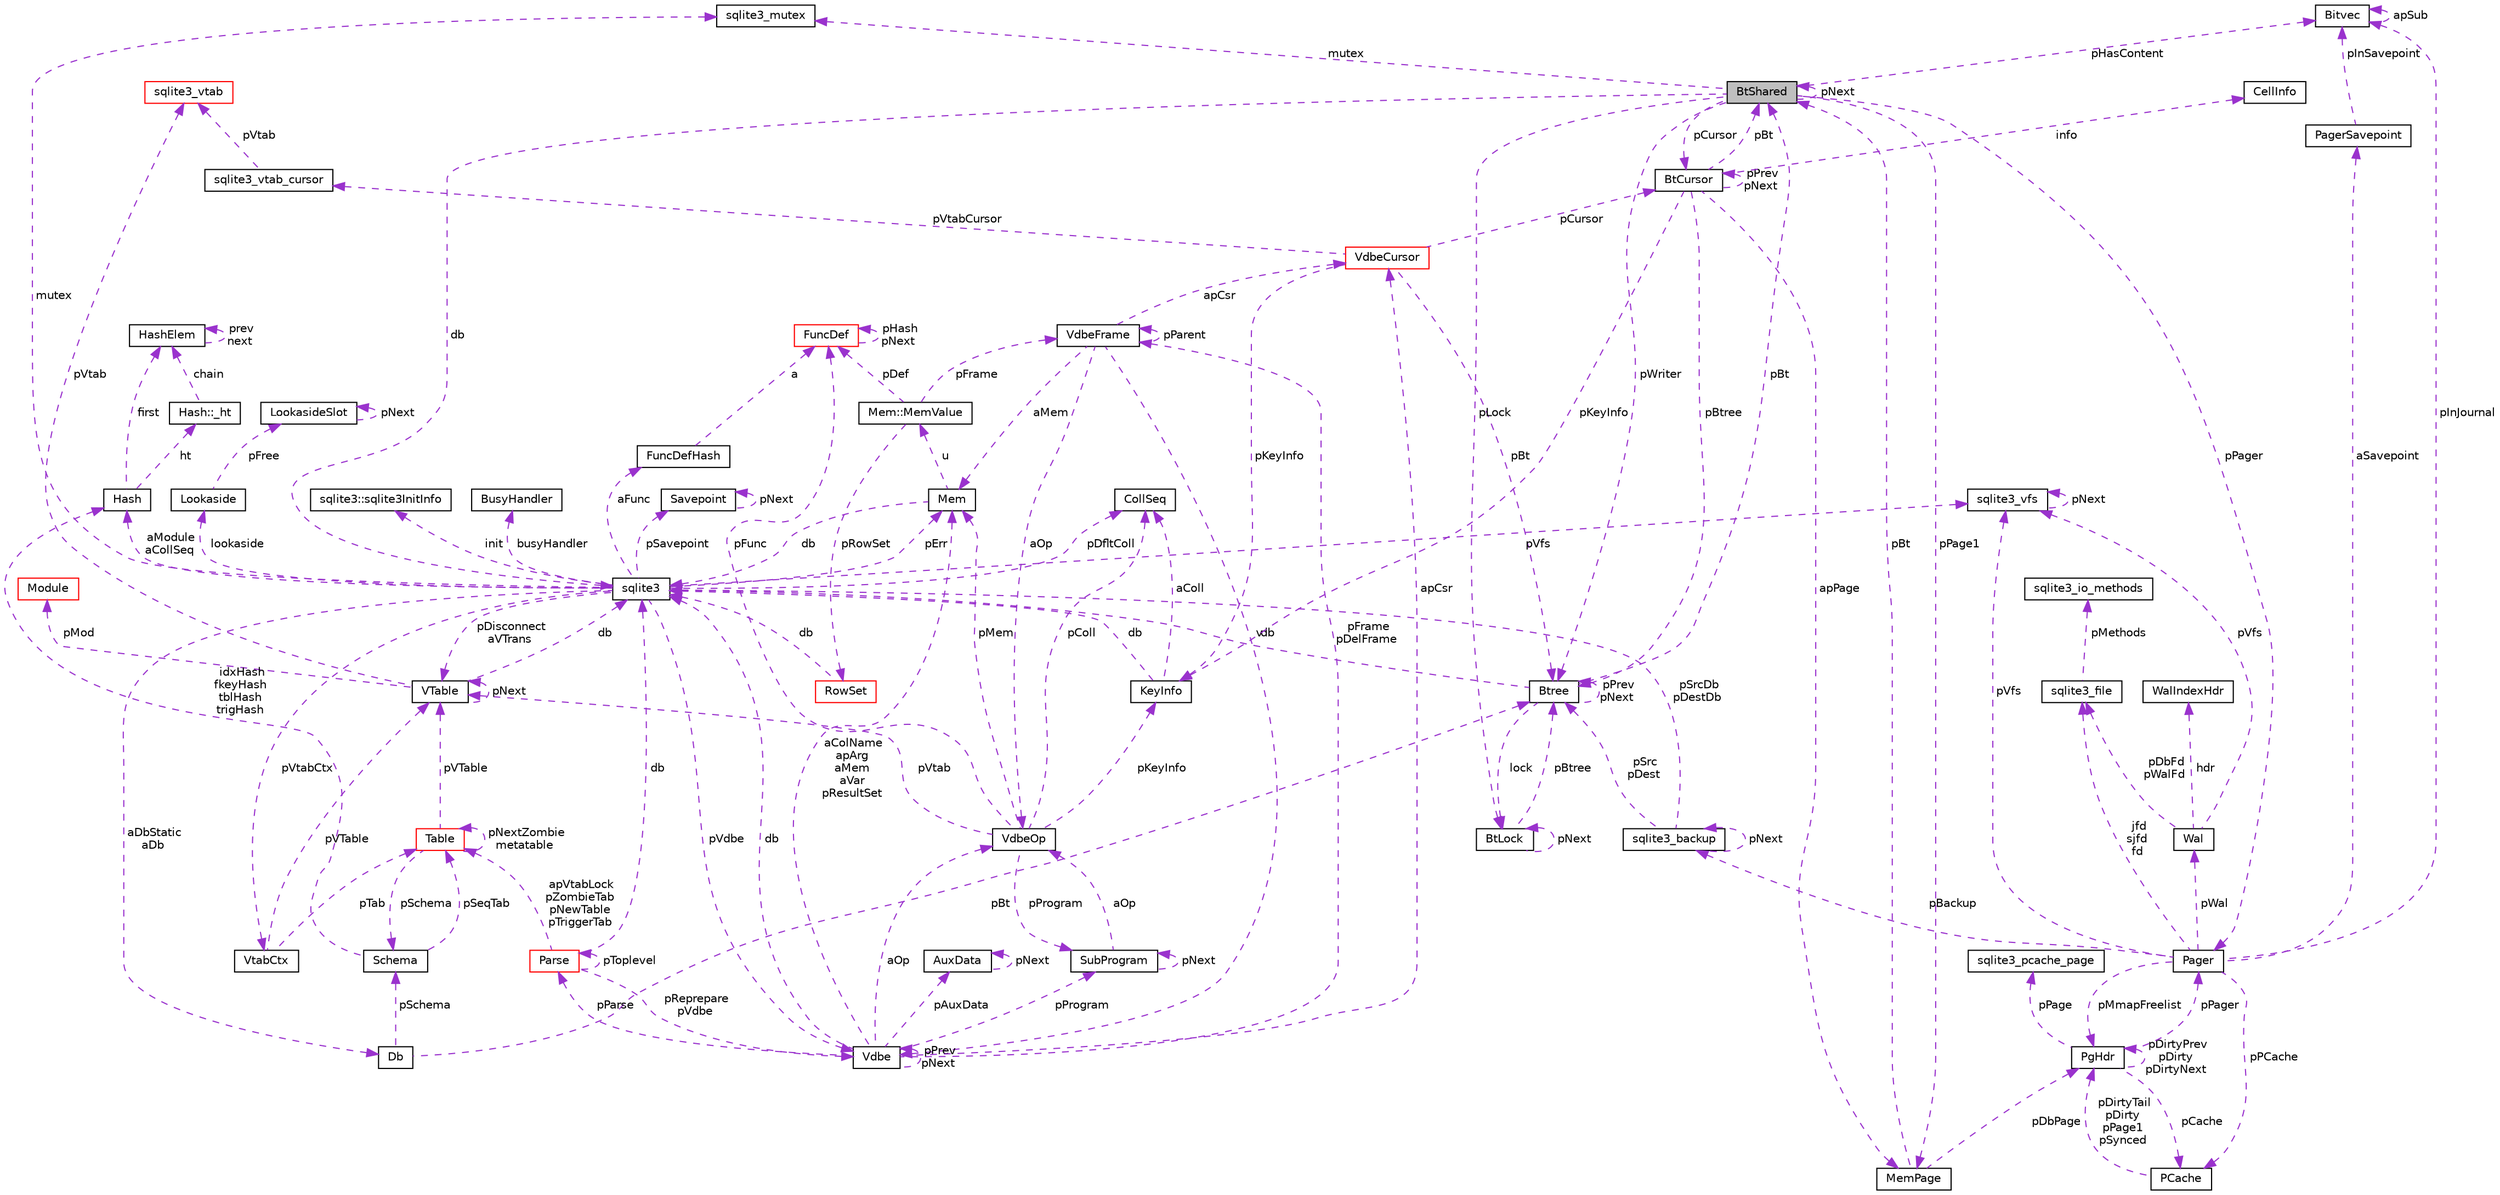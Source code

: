 digraph "BtShared"
{
  edge [fontname="Helvetica",fontsize="10",labelfontname="Helvetica",labelfontsize="10"];
  node [fontname="Helvetica",fontsize="10",shape=record];
  Node1 [label="BtShared",height=0.2,width=0.4,color="black", fillcolor="grey75", style="filled", fontcolor="black"];
  Node2 -> Node1 [dir="back",color="darkorchid3",fontsize="10",style="dashed",label=" pCursor" ,fontname="Helvetica"];
  Node2 [label="BtCursor",height=0.2,width=0.4,color="black", fillcolor="white", style="filled",URL="$struct_bt_cursor.html"];
  Node2 -> Node2 [dir="back",color="darkorchid3",fontsize="10",style="dashed",label=" pPrev\npNext" ,fontname="Helvetica"];
  Node3 -> Node2 [dir="back",color="darkorchid3",fontsize="10",style="dashed",label=" info" ,fontname="Helvetica"];
  Node3 [label="CellInfo",height=0.2,width=0.4,color="black", fillcolor="white", style="filled",URL="$struct_cell_info.html"];
  Node1 -> Node2 [dir="back",color="darkorchid3",fontsize="10",style="dashed",label=" pBt" ,fontname="Helvetica"];
  Node4 -> Node2 [dir="back",color="darkorchid3",fontsize="10",style="dashed",label=" apPage" ,fontname="Helvetica"];
  Node4 [label="MemPage",height=0.2,width=0.4,color="black", fillcolor="white", style="filled",URL="$struct_mem_page.html"];
  Node1 -> Node4 [dir="back",color="darkorchid3",fontsize="10",style="dashed",label=" pBt" ,fontname="Helvetica"];
  Node5 -> Node4 [dir="back",color="darkorchid3",fontsize="10",style="dashed",label=" pDbPage" ,fontname="Helvetica"];
  Node5 [label="PgHdr",height=0.2,width=0.4,color="black", fillcolor="white", style="filled",URL="$struct_pg_hdr.html"];
  Node6 -> Node5 [dir="back",color="darkorchid3",fontsize="10",style="dashed",label=" pPage" ,fontname="Helvetica"];
  Node6 [label="sqlite3_pcache_page",height=0.2,width=0.4,color="black", fillcolor="white", style="filled",URL="$structsqlite3__pcache__page.html"];
  Node7 -> Node5 [dir="back",color="darkorchid3",fontsize="10",style="dashed",label=" pCache" ,fontname="Helvetica"];
  Node7 [label="PCache",height=0.2,width=0.4,color="black", fillcolor="white", style="filled",URL="$struct_p_cache.html"];
  Node5 -> Node7 [dir="back",color="darkorchid3",fontsize="10",style="dashed",label=" pDirtyTail\npDirty\npPage1\npSynced" ,fontname="Helvetica"];
  Node5 -> Node5 [dir="back",color="darkorchid3",fontsize="10",style="dashed",label=" pDirtyPrev\npDirty\npDirtyNext" ,fontname="Helvetica"];
  Node8 -> Node5 [dir="back",color="darkorchid3",fontsize="10",style="dashed",label=" pPager" ,fontname="Helvetica"];
  Node8 [label="Pager",height=0.2,width=0.4,color="black", fillcolor="white", style="filled",URL="$struct_pager.html"];
  Node7 -> Node8 [dir="back",color="darkorchid3",fontsize="10",style="dashed",label=" pPCache" ,fontname="Helvetica"];
  Node9 -> Node8 [dir="back",color="darkorchid3",fontsize="10",style="dashed",label=" pBackup" ,fontname="Helvetica"];
  Node9 [label="sqlite3_backup",height=0.2,width=0.4,color="black", fillcolor="white", style="filled",URL="$structsqlite3__backup.html"];
  Node9 -> Node9 [dir="back",color="darkorchid3",fontsize="10",style="dashed",label=" pNext" ,fontname="Helvetica"];
  Node10 -> Node9 [dir="back",color="darkorchid3",fontsize="10",style="dashed",label=" pSrcDb\npDestDb" ,fontname="Helvetica"];
  Node10 [label="sqlite3",height=0.2,width=0.4,color="black", fillcolor="white", style="filled",URL="$structsqlite3.html"];
  Node11 -> Node10 [dir="back",color="darkorchid3",fontsize="10",style="dashed",label=" pErr" ,fontname="Helvetica"];
  Node11 [label="Mem",height=0.2,width=0.4,color="black", fillcolor="white", style="filled",URL="$struct_mem.html"];
  Node12 -> Node11 [dir="back",color="darkorchid3",fontsize="10",style="dashed",label=" u" ,fontname="Helvetica"];
  Node12 [label="Mem::MemValue",height=0.2,width=0.4,color="black", fillcolor="white", style="filled",URL="$union_mem_1_1_mem_value.html"];
  Node13 -> Node12 [dir="back",color="darkorchid3",fontsize="10",style="dashed",label=" pFrame" ,fontname="Helvetica"];
  Node13 [label="VdbeFrame",height=0.2,width=0.4,color="black", fillcolor="white", style="filled",URL="$struct_vdbe_frame.html"];
  Node11 -> Node13 [dir="back",color="darkorchid3",fontsize="10",style="dashed",label=" aMem" ,fontname="Helvetica"];
  Node14 -> Node13 [dir="back",color="darkorchid3",fontsize="10",style="dashed",label=" v" ,fontname="Helvetica"];
  Node14 [label="Vdbe",height=0.2,width=0.4,color="black", fillcolor="white", style="filled",URL="$struct_vdbe.html"];
  Node14 -> Node14 [dir="back",color="darkorchid3",fontsize="10",style="dashed",label=" pPrev\npNext" ,fontname="Helvetica"];
  Node11 -> Node14 [dir="back",color="darkorchid3",fontsize="10",style="dashed",label=" aColName\napArg\naMem\naVar\npResultSet" ,fontname="Helvetica"];
  Node10 -> Node14 [dir="back",color="darkorchid3",fontsize="10",style="dashed",label=" db" ,fontname="Helvetica"];
  Node13 -> Node14 [dir="back",color="darkorchid3",fontsize="10",style="dashed",label=" pFrame\npDelFrame" ,fontname="Helvetica"];
  Node15 -> Node14 [dir="back",color="darkorchid3",fontsize="10",style="dashed",label=" pAuxData" ,fontname="Helvetica"];
  Node15 [label="AuxData",height=0.2,width=0.4,color="black", fillcolor="white", style="filled",URL="$struct_aux_data.html"];
  Node15 -> Node15 [dir="back",color="darkorchid3",fontsize="10",style="dashed",label=" pNext" ,fontname="Helvetica"];
  Node16 -> Node14 [dir="back",color="darkorchid3",fontsize="10",style="dashed",label=" pProgram" ,fontname="Helvetica"];
  Node16 [label="SubProgram",height=0.2,width=0.4,color="black", fillcolor="white", style="filled",URL="$struct_sub_program.html"];
  Node16 -> Node16 [dir="back",color="darkorchid3",fontsize="10",style="dashed",label=" pNext" ,fontname="Helvetica"];
  Node17 -> Node16 [dir="back",color="darkorchid3",fontsize="10",style="dashed",label=" aOp" ,fontname="Helvetica"];
  Node17 [label="VdbeOp",height=0.2,width=0.4,color="black", fillcolor="white", style="filled",URL="$struct_vdbe_op.html"];
  Node11 -> Node17 [dir="back",color="darkorchid3",fontsize="10",style="dashed",label=" pMem" ,fontname="Helvetica"];
  Node18 -> Node17 [dir="back",color="darkorchid3",fontsize="10",style="dashed",label=" pColl" ,fontname="Helvetica"];
  Node18 [label="CollSeq",height=0.2,width=0.4,color="black", fillcolor="white", style="filled",URL="$struct_coll_seq.html"];
  Node19 -> Node17 [dir="back",color="darkorchid3",fontsize="10",style="dashed",label=" pVtab" ,fontname="Helvetica"];
  Node19 [label="VTable",height=0.2,width=0.4,color="black", fillcolor="white", style="filled",URL="$struct_v_table.html"];
  Node10 -> Node19 [dir="back",color="darkorchid3",fontsize="10",style="dashed",label=" db" ,fontname="Helvetica"];
  Node19 -> Node19 [dir="back",color="darkorchid3",fontsize="10",style="dashed",label=" pNext" ,fontname="Helvetica"];
  Node20 -> Node19 [dir="back",color="darkorchid3",fontsize="10",style="dashed",label=" pMod" ,fontname="Helvetica"];
  Node20 [label="Module",height=0.2,width=0.4,color="red", fillcolor="white", style="filled",URL="$struct_module.html"];
  Node21 -> Node19 [dir="back",color="darkorchid3",fontsize="10",style="dashed",label=" pVtab" ,fontname="Helvetica"];
  Node21 [label="sqlite3_vtab",height=0.2,width=0.4,color="red", fillcolor="white", style="filled",URL="$structsqlite3__vtab.html"];
  Node16 -> Node17 [dir="back",color="darkorchid3",fontsize="10",style="dashed",label=" pProgram" ,fontname="Helvetica"];
  Node22 -> Node17 [dir="back",color="darkorchid3",fontsize="10",style="dashed",label=" pKeyInfo" ,fontname="Helvetica"];
  Node22 [label="KeyInfo",height=0.2,width=0.4,color="black", fillcolor="white", style="filled",URL="$struct_key_info.html"];
  Node10 -> Node22 [dir="back",color="darkorchid3",fontsize="10",style="dashed",label=" db" ,fontname="Helvetica"];
  Node18 -> Node22 [dir="back",color="darkorchid3",fontsize="10",style="dashed",label=" aColl" ,fontname="Helvetica"];
  Node23 -> Node17 [dir="back",color="darkorchid3",fontsize="10",style="dashed",label=" pFunc" ,fontname="Helvetica"];
  Node23 [label="FuncDef",height=0.2,width=0.4,color="red", fillcolor="white", style="filled",URL="$struct_func_def.html"];
  Node23 -> Node23 [dir="back",color="darkorchid3",fontsize="10",style="dashed",label=" pHash\npNext" ,fontname="Helvetica"];
  Node24 -> Node14 [dir="back",color="darkorchid3",fontsize="10",style="dashed",label=" apCsr" ,fontname="Helvetica"];
  Node24 [label="VdbeCursor",height=0.2,width=0.4,color="red", fillcolor="white", style="filled",URL="$struct_vdbe_cursor.html"];
  Node2 -> Node24 [dir="back",color="darkorchid3",fontsize="10",style="dashed",label=" pCursor" ,fontname="Helvetica"];
  Node25 -> Node24 [dir="back",color="darkorchid3",fontsize="10",style="dashed",label=" pVtabCursor" ,fontname="Helvetica"];
  Node25 [label="sqlite3_vtab_cursor",height=0.2,width=0.4,color="black", fillcolor="white", style="filled",URL="$structsqlite3__vtab__cursor.html"];
  Node21 -> Node25 [dir="back",color="darkorchid3",fontsize="10",style="dashed",label=" pVtab" ,fontname="Helvetica"];
  Node22 -> Node24 [dir="back",color="darkorchid3",fontsize="10",style="dashed",label=" pKeyInfo" ,fontname="Helvetica"];
  Node26 -> Node24 [dir="back",color="darkorchid3",fontsize="10",style="dashed",label=" pBt" ,fontname="Helvetica"];
  Node26 [label="Btree",height=0.2,width=0.4,color="black", fillcolor="white", style="filled",URL="$struct_btree.html"];
  Node1 -> Node26 [dir="back",color="darkorchid3",fontsize="10",style="dashed",label=" pBt" ,fontname="Helvetica"];
  Node10 -> Node26 [dir="back",color="darkorchid3",fontsize="10",style="dashed",label=" db" ,fontname="Helvetica"];
  Node27 -> Node26 [dir="back",color="darkorchid3",fontsize="10",style="dashed",label=" lock" ,fontname="Helvetica"];
  Node27 [label="BtLock",height=0.2,width=0.4,color="black", fillcolor="white", style="filled",URL="$struct_bt_lock.html"];
  Node27 -> Node27 [dir="back",color="darkorchid3",fontsize="10",style="dashed",label=" pNext" ,fontname="Helvetica"];
  Node26 -> Node27 [dir="back",color="darkorchid3",fontsize="10",style="dashed",label=" pBtree" ,fontname="Helvetica"];
  Node26 -> Node26 [dir="back",color="darkorchid3",fontsize="10",style="dashed",label=" pPrev\npNext" ,fontname="Helvetica"];
  Node28 -> Node14 [dir="back",color="darkorchid3",fontsize="10",style="dashed",label=" pParse" ,fontname="Helvetica"];
  Node28 [label="Parse",height=0.2,width=0.4,color="red", fillcolor="white", style="filled",URL="$struct_parse.html"];
  Node14 -> Node28 [dir="back",color="darkorchid3",fontsize="10",style="dashed",label=" pReprepare\npVdbe" ,fontname="Helvetica"];
  Node10 -> Node28 [dir="back",color="darkorchid3",fontsize="10",style="dashed",label=" db" ,fontname="Helvetica"];
  Node29 -> Node28 [dir="back",color="darkorchid3",fontsize="10",style="dashed",label=" apVtabLock\npZombieTab\npNewTable\npTriggerTab" ,fontname="Helvetica"];
  Node29 [label="Table",height=0.2,width=0.4,color="red", fillcolor="white", style="filled",URL="$struct_table.html"];
  Node30 -> Node29 [dir="back",color="darkorchid3",fontsize="10",style="dashed",label=" pSchema" ,fontname="Helvetica"];
  Node30 [label="Schema",height=0.2,width=0.4,color="black", fillcolor="white", style="filled",URL="$struct_schema.html"];
  Node29 -> Node30 [dir="back",color="darkorchid3",fontsize="10",style="dashed",label=" pSeqTab" ,fontname="Helvetica"];
  Node31 -> Node30 [dir="back",color="darkorchid3",fontsize="10",style="dashed",label=" idxHash\nfkeyHash\ntblHash\ntrigHash" ,fontname="Helvetica"];
  Node31 [label="Hash",height=0.2,width=0.4,color="black", fillcolor="white", style="filled",URL="$struct_hash.html"];
  Node32 -> Node31 [dir="back",color="darkorchid3",fontsize="10",style="dashed",label=" ht" ,fontname="Helvetica"];
  Node32 [label="Hash::_ht",height=0.2,width=0.4,color="black", fillcolor="white", style="filled",URL="$struct_hash_1_1__ht.html"];
  Node33 -> Node32 [dir="back",color="darkorchid3",fontsize="10",style="dashed",label=" chain" ,fontname="Helvetica"];
  Node33 [label="HashElem",height=0.2,width=0.4,color="black", fillcolor="white", style="filled",URL="$struct_hash_elem.html"];
  Node33 -> Node33 [dir="back",color="darkorchid3",fontsize="10",style="dashed",label=" prev\nnext" ,fontname="Helvetica"];
  Node33 -> Node31 [dir="back",color="darkorchid3",fontsize="10",style="dashed",label=" first" ,fontname="Helvetica"];
  Node19 -> Node29 [dir="back",color="darkorchid3",fontsize="10",style="dashed",label=" pVTable" ,fontname="Helvetica"];
  Node29 -> Node29 [dir="back",color="darkorchid3",fontsize="10",style="dashed",label=" pNextZombie\nmetatable" ,fontname="Helvetica"];
  Node28 -> Node28 [dir="back",color="darkorchid3",fontsize="10",style="dashed",label=" pToplevel" ,fontname="Helvetica"];
  Node17 -> Node14 [dir="back",color="darkorchid3",fontsize="10",style="dashed",label=" aOp" ,fontname="Helvetica"];
  Node13 -> Node13 [dir="back",color="darkorchid3",fontsize="10",style="dashed",label=" pParent" ,fontname="Helvetica"];
  Node24 -> Node13 [dir="back",color="darkorchid3",fontsize="10",style="dashed",label=" apCsr" ,fontname="Helvetica"];
  Node17 -> Node13 [dir="back",color="darkorchid3",fontsize="10",style="dashed",label=" aOp" ,fontname="Helvetica"];
  Node34 -> Node12 [dir="back",color="darkorchid3",fontsize="10",style="dashed",label=" pRowSet" ,fontname="Helvetica"];
  Node34 [label="RowSet",height=0.2,width=0.4,color="red", fillcolor="white", style="filled",URL="$struct_row_set.html"];
  Node10 -> Node34 [dir="back",color="darkorchid3",fontsize="10",style="dashed",label=" db" ,fontname="Helvetica"];
  Node23 -> Node12 [dir="back",color="darkorchid3",fontsize="10",style="dashed",label=" pDef" ,fontname="Helvetica"];
  Node10 -> Node11 [dir="back",color="darkorchid3",fontsize="10",style="dashed",label=" db" ,fontname="Helvetica"];
  Node14 -> Node10 [dir="back",color="darkorchid3",fontsize="10",style="dashed",label=" pVdbe" ,fontname="Helvetica"];
  Node35 -> Node10 [dir="back",color="darkorchid3",fontsize="10",style="dashed",label=" pSavepoint" ,fontname="Helvetica"];
  Node35 [label="Savepoint",height=0.2,width=0.4,color="black", fillcolor="white", style="filled",URL="$struct_savepoint.html"];
  Node35 -> Node35 [dir="back",color="darkorchid3",fontsize="10",style="dashed",label=" pNext" ,fontname="Helvetica"];
  Node36 -> Node10 [dir="back",color="darkorchid3",fontsize="10",style="dashed",label=" aFunc" ,fontname="Helvetica"];
  Node36 [label="FuncDefHash",height=0.2,width=0.4,color="black", fillcolor="white", style="filled",URL="$struct_func_def_hash.html"];
  Node23 -> Node36 [dir="back",color="darkorchid3",fontsize="10",style="dashed",label=" a" ,fontname="Helvetica"];
  Node37 -> Node10 [dir="back",color="darkorchid3",fontsize="10",style="dashed",label=" lookaside" ,fontname="Helvetica"];
  Node37 [label="Lookaside",height=0.2,width=0.4,color="black", fillcolor="white", style="filled",URL="$struct_lookaside.html"];
  Node38 -> Node37 [dir="back",color="darkorchid3",fontsize="10",style="dashed",label=" pFree" ,fontname="Helvetica"];
  Node38 [label="LookasideSlot",height=0.2,width=0.4,color="black", fillcolor="white", style="filled",URL="$struct_lookaside_slot.html"];
  Node38 -> Node38 [dir="back",color="darkorchid3",fontsize="10",style="dashed",label=" pNext" ,fontname="Helvetica"];
  Node39 -> Node10 [dir="back",color="darkorchid3",fontsize="10",style="dashed",label=" mutex" ,fontname="Helvetica"];
  Node39 [label="sqlite3_mutex",height=0.2,width=0.4,color="black", fillcolor="white", style="filled",URL="$structsqlite3__mutex.html"];
  Node40 -> Node10 [dir="back",color="darkorchid3",fontsize="10",style="dashed",label=" pVfs" ,fontname="Helvetica"];
  Node40 [label="sqlite3_vfs",height=0.2,width=0.4,color="black", fillcolor="white", style="filled",URL="$structsqlite3__vfs.html"];
  Node40 -> Node40 [dir="back",color="darkorchid3",fontsize="10",style="dashed",label=" pNext" ,fontname="Helvetica"];
  Node41 -> Node10 [dir="back",color="darkorchid3",fontsize="10",style="dashed",label=" init" ,fontname="Helvetica"];
  Node41 [label="sqlite3::sqlite3InitInfo",height=0.2,width=0.4,color="black", fillcolor="white", style="filled",URL="$structsqlite3_1_1sqlite3_init_info.html"];
  Node42 -> Node10 [dir="back",color="darkorchid3",fontsize="10",style="dashed",label=" busyHandler" ,fontname="Helvetica"];
  Node42 [label="BusyHandler",height=0.2,width=0.4,color="black", fillcolor="white", style="filled",URL="$struct_busy_handler.html"];
  Node43 -> Node10 [dir="back",color="darkorchid3",fontsize="10",style="dashed",label=" pVtabCtx" ,fontname="Helvetica"];
  Node43 [label="VtabCtx",height=0.2,width=0.4,color="black", fillcolor="white", style="filled",URL="$struct_vtab_ctx.html"];
  Node19 -> Node43 [dir="back",color="darkorchid3",fontsize="10",style="dashed",label=" pVTable" ,fontname="Helvetica"];
  Node29 -> Node43 [dir="back",color="darkorchid3",fontsize="10",style="dashed",label=" pTab" ,fontname="Helvetica"];
  Node18 -> Node10 [dir="back",color="darkorchid3",fontsize="10",style="dashed",label=" pDfltColl" ,fontname="Helvetica"];
  Node19 -> Node10 [dir="back",color="darkorchid3",fontsize="10",style="dashed",label=" pDisconnect\naVTrans" ,fontname="Helvetica"];
  Node44 -> Node10 [dir="back",color="darkorchid3",fontsize="10",style="dashed",label=" aDbStatic\naDb" ,fontname="Helvetica"];
  Node44 [label="Db",height=0.2,width=0.4,color="black", fillcolor="white", style="filled",URL="$struct_db.html"];
  Node30 -> Node44 [dir="back",color="darkorchid3",fontsize="10",style="dashed",label=" pSchema" ,fontname="Helvetica"];
  Node26 -> Node44 [dir="back",color="darkorchid3",fontsize="10",style="dashed",label=" pBt" ,fontname="Helvetica"];
  Node31 -> Node10 [dir="back",color="darkorchid3",fontsize="10",style="dashed",label=" aModule\naCollSeq" ,fontname="Helvetica"];
  Node26 -> Node9 [dir="back",color="darkorchid3",fontsize="10",style="dashed",label=" pSrc\npDest" ,fontname="Helvetica"];
  Node45 -> Node8 [dir="back",color="darkorchid3",fontsize="10",style="dashed",label=" pInJournal" ,fontname="Helvetica"];
  Node45 [label="Bitvec",height=0.2,width=0.4,color="black", fillcolor="white", style="filled",URL="$struct_bitvec.html"];
  Node45 -> Node45 [dir="back",color="darkorchid3",fontsize="10",style="dashed",label=" apSub" ,fontname="Helvetica"];
  Node46 -> Node8 [dir="back",color="darkorchid3",fontsize="10",style="dashed",label=" jfd\nsjfd\nfd" ,fontname="Helvetica"];
  Node46 [label="sqlite3_file",height=0.2,width=0.4,color="black", fillcolor="white", style="filled",URL="$structsqlite3__file.html"];
  Node47 -> Node46 [dir="back",color="darkorchid3",fontsize="10",style="dashed",label=" pMethods" ,fontname="Helvetica"];
  Node47 [label="sqlite3_io_methods",height=0.2,width=0.4,color="black", fillcolor="white", style="filled",URL="$structsqlite3__io__methods.html"];
  Node40 -> Node8 [dir="back",color="darkorchid3",fontsize="10",style="dashed",label=" pVfs" ,fontname="Helvetica"];
  Node5 -> Node8 [dir="back",color="darkorchid3",fontsize="10",style="dashed",label=" pMmapFreelist" ,fontname="Helvetica"];
  Node48 -> Node8 [dir="back",color="darkorchid3",fontsize="10",style="dashed",label=" pWal" ,fontname="Helvetica"];
  Node48 [label="Wal",height=0.2,width=0.4,color="black", fillcolor="white", style="filled",URL="$struct_wal.html"];
  Node46 -> Node48 [dir="back",color="darkorchid3",fontsize="10",style="dashed",label=" pDbFd\npWalFd" ,fontname="Helvetica"];
  Node40 -> Node48 [dir="back",color="darkorchid3",fontsize="10",style="dashed",label=" pVfs" ,fontname="Helvetica"];
  Node49 -> Node48 [dir="back",color="darkorchid3",fontsize="10",style="dashed",label=" hdr" ,fontname="Helvetica"];
  Node49 [label="WalIndexHdr",height=0.2,width=0.4,color="black", fillcolor="white", style="filled",URL="$struct_wal_index_hdr.html"];
  Node50 -> Node8 [dir="back",color="darkorchid3",fontsize="10",style="dashed",label=" aSavepoint" ,fontname="Helvetica"];
  Node50 [label="PagerSavepoint",height=0.2,width=0.4,color="black", fillcolor="white", style="filled",URL="$struct_pager_savepoint.html"];
  Node45 -> Node50 [dir="back",color="darkorchid3",fontsize="10",style="dashed",label=" pInSavepoint" ,fontname="Helvetica"];
  Node22 -> Node2 [dir="back",color="darkorchid3",fontsize="10",style="dashed",label=" pKeyInfo" ,fontname="Helvetica"];
  Node26 -> Node2 [dir="back",color="darkorchid3",fontsize="10",style="dashed",label=" pBtree" ,fontname="Helvetica"];
  Node1 -> Node1 [dir="back",color="darkorchid3",fontsize="10",style="dashed",label=" pNext" ,fontname="Helvetica"];
  Node10 -> Node1 [dir="back",color="darkorchid3",fontsize="10",style="dashed",label=" db" ,fontname="Helvetica"];
  Node45 -> Node1 [dir="back",color="darkorchid3",fontsize="10",style="dashed",label=" pHasContent" ,fontname="Helvetica"];
  Node39 -> Node1 [dir="back",color="darkorchid3",fontsize="10",style="dashed",label=" mutex" ,fontname="Helvetica"];
  Node27 -> Node1 [dir="back",color="darkorchid3",fontsize="10",style="dashed",label=" pLock" ,fontname="Helvetica"];
  Node4 -> Node1 [dir="back",color="darkorchid3",fontsize="10",style="dashed",label=" pPage1" ,fontname="Helvetica"];
  Node26 -> Node1 [dir="back",color="darkorchid3",fontsize="10",style="dashed",label=" pWriter" ,fontname="Helvetica"];
  Node8 -> Node1 [dir="back",color="darkorchid3",fontsize="10",style="dashed",label=" pPager" ,fontname="Helvetica"];
}
